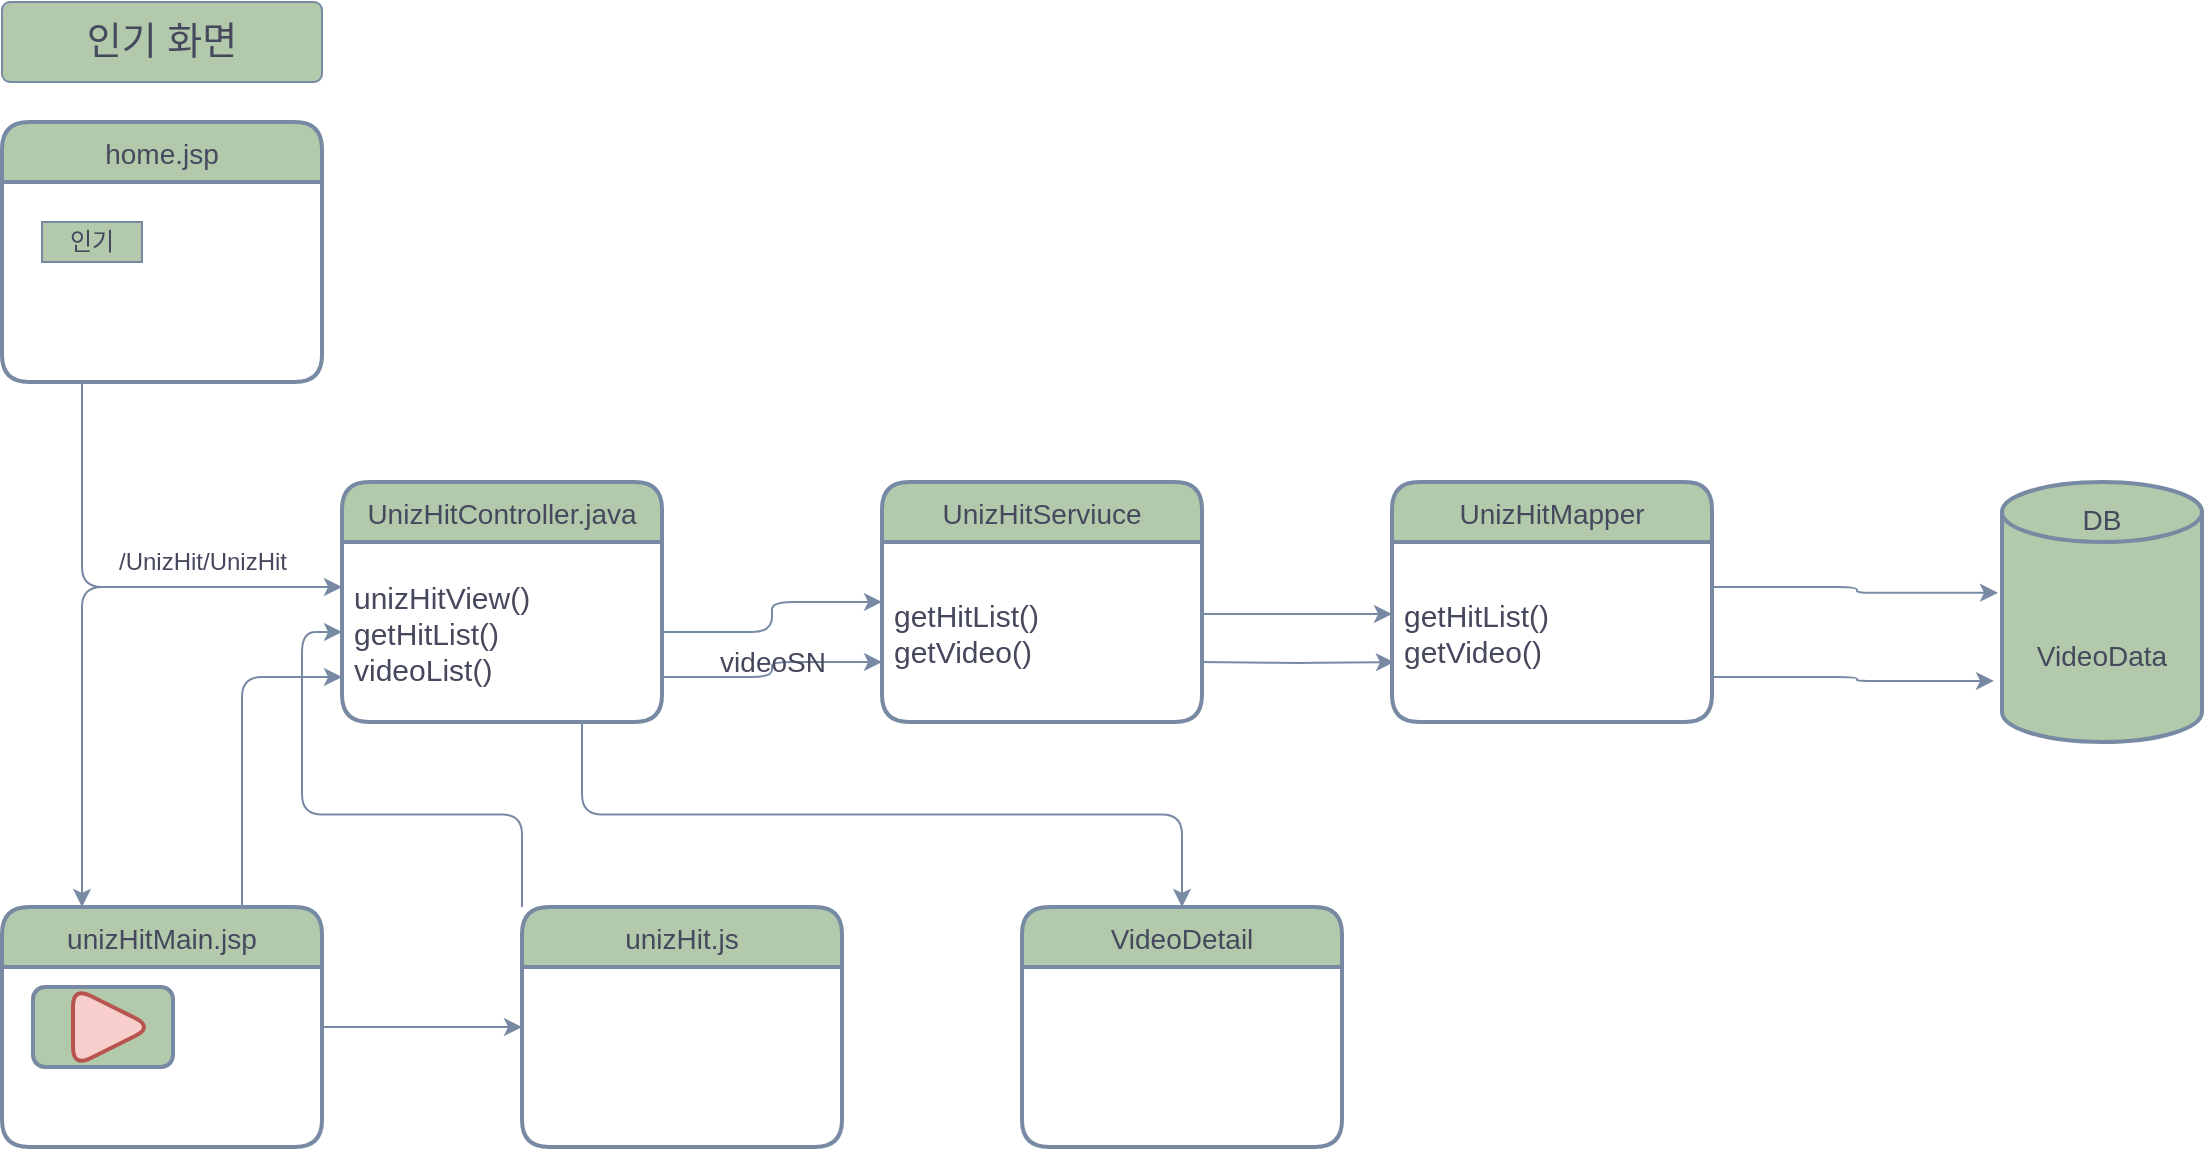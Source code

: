 <mxfile version="13.10.2" type="github">
  <diagram id="G97Qoah6XVNjPo1dwr63" name="Page-1">
    <mxGraphModel dx="1288" dy="743" grid="1" gridSize="10" guides="1" tooltips="1" connect="1" arrows="1" fold="1" page="1" pageScale="1" pageWidth="1169" pageHeight="827" math="0" shadow="0">
      <root>
        <mxCell id="0" />
        <mxCell id="1" parent="0" />
        <mxCell id="9iAkGkI4huCNu9PkeYiP-83" style="edgeStyle=orthogonalEdgeStyle;curved=0;rounded=1;sketch=0;orthogonalLoop=1;jettySize=auto;html=1;exitX=0.25;exitY=1;exitDx=0;exitDy=0;entryX=0;entryY=0.25;entryDx=0;entryDy=0;startSize=30;strokeColor=#788AA3;fillColor=#B2C9AB;fontSize=14;fontColor=#46495D;" edge="1" parent="1" source="9iAkGkI4huCNu9PkeYiP-7" target="9iAkGkI4huCNu9PkeYiP-10">
          <mxGeometry relative="1" as="geometry" />
        </mxCell>
        <mxCell id="9iAkGkI4huCNu9PkeYiP-7" value="home.jsp" style="swimlane;childLayout=stackLayout;horizontal=1;startSize=30;horizontalStack=0;rounded=1;fontSize=14;fontStyle=0;strokeWidth=2;resizeParent=0;resizeLast=1;shadow=0;dashed=0;align=center;fillColor=#B2C9AB;strokeColor=#788AA3;fontColor=#46495D;" vertex="1" parent="1">
          <mxGeometry x="20" y="80" width="160" height="130" as="geometry" />
        </mxCell>
        <mxCell id="9iAkGkI4huCNu9PkeYiP-9" value="UnizHitController.java" style="swimlane;childLayout=stackLayout;horizontal=1;startSize=30;horizontalStack=0;rounded=1;fontSize=14;fontStyle=0;strokeWidth=2;resizeParent=0;resizeLast=1;shadow=0;dashed=0;align=center;fillColor=#B2C9AB;strokeColor=#788AA3;fontColor=#46495D;" vertex="1" parent="1">
          <mxGeometry x="190" y="260" width="160" height="120" as="geometry" />
        </mxCell>
        <mxCell id="9iAkGkI4huCNu9PkeYiP-10" value="unizHitView()&#xa;getHitList()&#xa;videoList()" style="align=left;strokeColor=none;fillColor=none;spacingLeft=4;fontSize=15;verticalAlign=middle;resizable=0;rotatable=0;part=1;fontColor=#46495D;" vertex="1" parent="9iAkGkI4huCNu9PkeYiP-9">
          <mxGeometry y="30" width="160" height="90" as="geometry" />
        </mxCell>
        <mxCell id="9iAkGkI4huCNu9PkeYiP-11" value="&lt;font style=&quot;font-size: 19px&quot;&gt;인기 화면&lt;/font&gt;" style="rounded=1;arcSize=10;whiteSpace=wrap;html=1;align=center;fillColor=#B2C9AB;strokeColor=#788AA3;fontColor=#46495D;" vertex="1" parent="1">
          <mxGeometry x="20" y="20" width="160" height="40" as="geometry" />
        </mxCell>
        <mxCell id="9iAkGkI4huCNu9PkeYiP-19" value="인기" style="whiteSpace=wrap;html=1;fillColor=#B2C9AB;strokeColor=#788AA3;fontColor=#46495D;" vertex="1" parent="1">
          <mxGeometry x="40" y="130" width="50" height="20" as="geometry" />
        </mxCell>
        <mxCell id="9iAkGkI4huCNu9PkeYiP-23" value="/UnizHit/UnizHit" style="text;html=1;align=center;verticalAlign=middle;resizable=0;points=[];autosize=1;fontColor=#46495D;" vertex="1" parent="1">
          <mxGeometry x="70" y="290" width="100" height="20" as="geometry" />
        </mxCell>
        <mxCell id="9iAkGkI4huCNu9PkeYiP-85" style="edgeStyle=orthogonalEdgeStyle;curved=0;rounded=1;sketch=0;orthogonalLoop=1;jettySize=auto;html=1;exitX=1;exitY=0.5;exitDx=0;exitDy=0;entryX=0;entryY=0.5;entryDx=0;entryDy=0;startSize=30;strokeColor=#788AA3;fillColor=#B2C9AB;fontSize=14;fontColor=#46495D;" edge="1" parent="1" source="9iAkGkI4huCNu9PkeYiP-26" target="9iAkGkI4huCNu9PkeYiP-49">
          <mxGeometry relative="1" as="geometry" />
        </mxCell>
        <mxCell id="9iAkGkI4huCNu9PkeYiP-93" style="edgeStyle=orthogonalEdgeStyle;curved=0;rounded=1;sketch=0;orthogonalLoop=1;jettySize=auto;html=1;exitX=0.75;exitY=0;exitDx=0;exitDy=0;entryX=0;entryY=0.75;entryDx=0;entryDy=0;startSize=30;strokeColor=#788AA3;fillColor=#B2C9AB;fontSize=14;fontColor=#46495D;" edge="1" parent="1" source="9iAkGkI4huCNu9PkeYiP-26" target="9iAkGkI4huCNu9PkeYiP-10">
          <mxGeometry relative="1" as="geometry" />
        </mxCell>
        <object label="unizHitMain.jsp" id="9iAkGkI4huCNu9PkeYiP-26">
          <mxCell style="swimlane;childLayout=stackLayout;horizontal=1;startSize=30;horizontalStack=0;rounded=1;fontSize=14;fontStyle=0;strokeWidth=2;resizeParent=0;resizeLast=1;shadow=0;dashed=0;align=center;fillColor=#B2C9AB;strokeColor=#788AA3;fontColor=#46495D;swimlaneLine=1;aspect=fixed;flipH=1;flipV=0;" vertex="1" parent="1">
            <mxGeometry x="20" y="472.5" width="160" height="120" as="geometry" />
          </mxCell>
        </object>
        <mxCell id="9iAkGkI4huCNu9PkeYiP-36" value="" style="shape=process;whiteSpace=wrap;html=1;backgroundOutline=1;strokeColor=#788AA3;fillColor=#97D077;fontSize=15;fontColor=#46495D;" vertex="1" parent="1">
          <mxGeometry x="555" y="290" width="160" as="geometry" />
        </mxCell>
        <mxCell id="9iAkGkI4huCNu9PkeYiP-47" value="" style="whiteSpace=wrap;html=1;rounded=1;shadow=0;dashed=0;startSize=30;strokeColor=#788AA3;strokeWidth=2;fillColor=#B2C9AB;fontSize=14;fontColor=#46495D;" vertex="1" parent="1">
          <mxGeometry x="35.5" y="512.5" width="70" height="40" as="geometry" />
        </mxCell>
        <mxCell id="9iAkGkI4huCNu9PkeYiP-48" value="" style="triangle;whiteSpace=wrap;html=1;rounded=1;shadow=0;dashed=0;startSize=30;strokeColor=#b85450;strokeWidth=2;fillColor=#f8cecc;fontSize=14;" vertex="1" parent="1">
          <mxGeometry x="55.5" y="512.5" width="40" height="40" as="geometry" />
        </mxCell>
        <mxCell id="9iAkGkI4huCNu9PkeYiP-86" style="edgeStyle=orthogonalEdgeStyle;curved=0;rounded=1;sketch=0;orthogonalLoop=1;jettySize=auto;html=1;exitX=0;exitY=0;exitDx=0;exitDy=0;entryX=0;entryY=0.5;entryDx=0;entryDy=0;startSize=30;strokeColor=#788AA3;fillColor=#B2C9AB;fontSize=14;fontColor=#46495D;" edge="1" parent="1" source="9iAkGkI4huCNu9PkeYiP-49" target="9iAkGkI4huCNu9PkeYiP-10">
          <mxGeometry relative="1" as="geometry" />
        </mxCell>
        <object label="unizHit.js" id="9iAkGkI4huCNu9PkeYiP-49">
          <mxCell style="swimlane;childLayout=stackLayout;horizontal=1;startSize=30;horizontalStack=0;rounded=1;fontSize=14;fontStyle=0;strokeWidth=2;resizeParent=0;resizeLast=1;shadow=0;dashed=0;align=center;fillColor=#B2C9AB;strokeColor=#788AA3;fontColor=#46495D;swimlaneLine=1;aspect=fixed;flipH=1;flipV=0;" vertex="1" parent="1">
            <mxGeometry x="280" y="472.5" width="160" height="120" as="geometry" />
          </mxCell>
        </object>
        <mxCell id="9iAkGkI4huCNu9PkeYiP-58" value="UnizHitServiuce" style="swimlane;childLayout=stackLayout;horizontal=1;startSize=30;horizontalStack=0;rounded=1;fontSize=14;fontStyle=0;strokeWidth=2;resizeParent=0;resizeLast=1;shadow=0;dashed=0;align=center;fillColor=#B2C9AB;strokeColor=#788AA3;fontColor=#46495D;" vertex="1" parent="1">
          <mxGeometry x="460" y="260" width="160" height="120" as="geometry" />
        </mxCell>
        <mxCell id="9iAkGkI4huCNu9PkeYiP-59" value="getHitList()&#xa;getVideo()" style="align=left;strokeColor=none;fillColor=none;spacingLeft=4;fontSize=15;verticalAlign=middle;resizable=0;rotatable=0;part=1;fontColor=#46495D;" vertex="1" parent="9iAkGkI4huCNu9PkeYiP-58">
          <mxGeometry y="30" width="160" height="90" as="geometry" />
        </mxCell>
        <mxCell id="9iAkGkI4huCNu9PkeYiP-61" value="UnizHitMapper" style="swimlane;childLayout=stackLayout;horizontal=1;startSize=30;horizontalStack=0;rounded=1;fontSize=14;fontStyle=0;strokeWidth=2;resizeParent=0;resizeLast=1;shadow=0;dashed=0;align=center;fillColor=#B2C9AB;strokeColor=#788AA3;fontColor=#46495D;" vertex="1" parent="1">
          <mxGeometry x="715" y="260" width="160" height="120" as="geometry" />
        </mxCell>
        <mxCell id="9iAkGkI4huCNu9PkeYiP-62" value="getHitList()&#xa;getVideo()" style="align=left;strokeColor=none;fillColor=none;spacingLeft=4;fontSize=15;verticalAlign=middle;resizable=0;rotatable=0;part=1;fontColor=#46495D;" vertex="1" parent="9iAkGkI4huCNu9PkeYiP-61">
          <mxGeometry y="30" width="160" height="90" as="geometry" />
        </mxCell>
        <mxCell id="9iAkGkI4huCNu9PkeYiP-64" value="DB&lt;br&gt;&lt;br&gt;&lt;br&gt;&lt;br&gt;VideoData&lt;br&gt;&lt;br&gt;&lt;br&gt;&lt;br&gt;" style="shape=cylinder3;whiteSpace=wrap;html=1;boundedLbl=1;backgroundOutline=1;size=15;rounded=1;shadow=0;dashed=0;startSize=30;strokeColor=#788AA3;strokeWidth=2;fillColor=#B2C9AB;fontSize=14;fontColor=#46495D;" vertex="1" parent="1">
          <mxGeometry x="1020" y="260" width="100" height="130" as="geometry" />
        </mxCell>
        <mxCell id="9iAkGkI4huCNu9PkeYiP-65" style="edgeStyle=orthogonalEdgeStyle;curved=0;rounded=1;sketch=0;orthogonalLoop=1;jettySize=auto;html=1;exitX=1;exitY=0.25;exitDx=0;exitDy=0;entryX=-0.02;entryY=0.426;entryDx=0;entryDy=0;entryPerimeter=0;startSize=30;strokeColor=#788AA3;fillColor=#B2C9AB;fontSize=14;fontColor=#46495D;" edge="1" parent="1" source="9iAkGkI4huCNu9PkeYiP-62" target="9iAkGkI4huCNu9PkeYiP-64">
          <mxGeometry relative="1" as="geometry" />
        </mxCell>
        <mxCell id="9iAkGkI4huCNu9PkeYiP-67" value="VideoDetail" style="swimlane;childLayout=stackLayout;horizontal=1;startSize=30;horizontalStack=0;rounded=1;fontSize=14;fontStyle=0;strokeWidth=2;resizeParent=0;resizeLast=1;shadow=0;dashed=0;align=center;fillColor=#B2C9AB;strokeColor=#788AA3;fontColor=#46495D;" vertex="1" parent="1">
          <mxGeometry x="530" y="472.5" width="160" height="120" as="geometry" />
        </mxCell>
        <mxCell id="9iAkGkI4huCNu9PkeYiP-71" style="edgeStyle=orthogonalEdgeStyle;curved=0;rounded=1;sketch=0;orthogonalLoop=1;jettySize=auto;html=1;exitX=1;exitY=0.75;exitDx=0;exitDy=0;entryX=-0.04;entryY=0.765;entryDx=0;entryDy=0;entryPerimeter=0;startSize=30;strokeColor=#788AA3;fillColor=#B2C9AB;fontSize=14;fontColor=#46495D;" edge="1" parent="1" source="9iAkGkI4huCNu9PkeYiP-62" target="9iAkGkI4huCNu9PkeYiP-64">
          <mxGeometry relative="1" as="geometry" />
        </mxCell>
        <mxCell id="9iAkGkI4huCNu9PkeYiP-80" style="edgeStyle=orthogonalEdgeStyle;curved=0;rounded=1;sketch=0;orthogonalLoop=1;jettySize=auto;html=1;exitX=1.006;exitY=0.4;exitDx=0;exitDy=0;startSize=30;strokeColor=#788AA3;fillColor=#B2C9AB;fontSize=14;fontColor=#46495D;exitPerimeter=0;entryX=0;entryY=0.4;entryDx=0;entryDy=0;entryPerimeter=0;" edge="1" parent="1" source="9iAkGkI4huCNu9PkeYiP-59" target="9iAkGkI4huCNu9PkeYiP-62">
          <mxGeometry relative="1" as="geometry" />
        </mxCell>
        <mxCell id="9iAkGkI4huCNu9PkeYiP-84" style="edgeStyle=orthogonalEdgeStyle;curved=0;rounded=1;sketch=0;orthogonalLoop=1;jettySize=auto;html=1;exitX=0;exitY=0.25;exitDx=0;exitDy=0;entryX=0.25;entryY=0;entryDx=0;entryDy=0;startSize=30;strokeColor=#788AA3;fillColor=#B2C9AB;fontSize=14;fontColor=#46495D;" edge="1" parent="1" source="9iAkGkI4huCNu9PkeYiP-10" target="9iAkGkI4huCNu9PkeYiP-26">
          <mxGeometry relative="1" as="geometry" />
        </mxCell>
        <mxCell id="9iAkGkI4huCNu9PkeYiP-87" style="edgeStyle=orthogonalEdgeStyle;curved=0;rounded=1;sketch=0;orthogonalLoop=1;jettySize=auto;html=1;exitX=1;exitY=0.5;exitDx=0;exitDy=0;entryX=0;entryY=0.333;entryDx=0;entryDy=0;entryPerimeter=0;startSize=30;strokeColor=#788AA3;fillColor=#B2C9AB;fontSize=14;fontColor=#46495D;" edge="1" parent="1" source="9iAkGkI4huCNu9PkeYiP-10" target="9iAkGkI4huCNu9PkeYiP-59">
          <mxGeometry relative="1" as="geometry" />
        </mxCell>
        <mxCell id="9iAkGkI4huCNu9PkeYiP-88" style="edgeStyle=orthogonalEdgeStyle;curved=0;rounded=1;sketch=0;orthogonalLoop=1;jettySize=auto;html=1;exitX=1;exitY=0.75;exitDx=0;exitDy=0;entryX=0;entryY=0.75;entryDx=0;entryDy=0;startSize=30;strokeColor=#788AA3;fillColor=#B2C9AB;fontSize=14;fontColor=#46495D;" edge="1" parent="1" source="9iAkGkI4huCNu9PkeYiP-10" target="9iAkGkI4huCNu9PkeYiP-58">
          <mxGeometry relative="1" as="geometry" />
        </mxCell>
        <mxCell id="9iAkGkI4huCNu9PkeYiP-89" style="edgeStyle=orthogonalEdgeStyle;curved=0;rounded=1;sketch=0;orthogonalLoop=1;jettySize=auto;html=1;entryX=0.006;entryY=0.667;entryDx=0;entryDy=0;entryPerimeter=0;startSize=30;strokeColor=#788AA3;fillColor=#B2C9AB;fontSize=14;fontColor=#46495D;" edge="1" parent="1" target="9iAkGkI4huCNu9PkeYiP-62">
          <mxGeometry relative="1" as="geometry">
            <mxPoint x="619" y="350" as="sourcePoint" />
          </mxGeometry>
        </mxCell>
        <mxCell id="9iAkGkI4huCNu9PkeYiP-90" style="edgeStyle=orthogonalEdgeStyle;curved=0;rounded=1;sketch=0;orthogonalLoop=1;jettySize=auto;html=1;exitX=0.75;exitY=1;exitDx=0;exitDy=0;entryX=0.5;entryY=0;entryDx=0;entryDy=0;startSize=30;strokeColor=#788AA3;fillColor=#B2C9AB;fontSize=14;fontColor=#46495D;" edge="1" parent="1" source="9iAkGkI4huCNu9PkeYiP-10" target="9iAkGkI4huCNu9PkeYiP-67">
          <mxGeometry relative="1" as="geometry" />
        </mxCell>
        <mxCell id="9iAkGkI4huCNu9PkeYiP-91" value="videoSN" style="text;html=1;align=center;verticalAlign=middle;resizable=0;points=[];autosize=1;fontSize=14;fontColor=#46495D;" vertex="1" parent="1">
          <mxGeometry x="370" y="340" width="70" height="20" as="geometry" />
        </mxCell>
      </root>
    </mxGraphModel>
  </diagram>
</mxfile>
